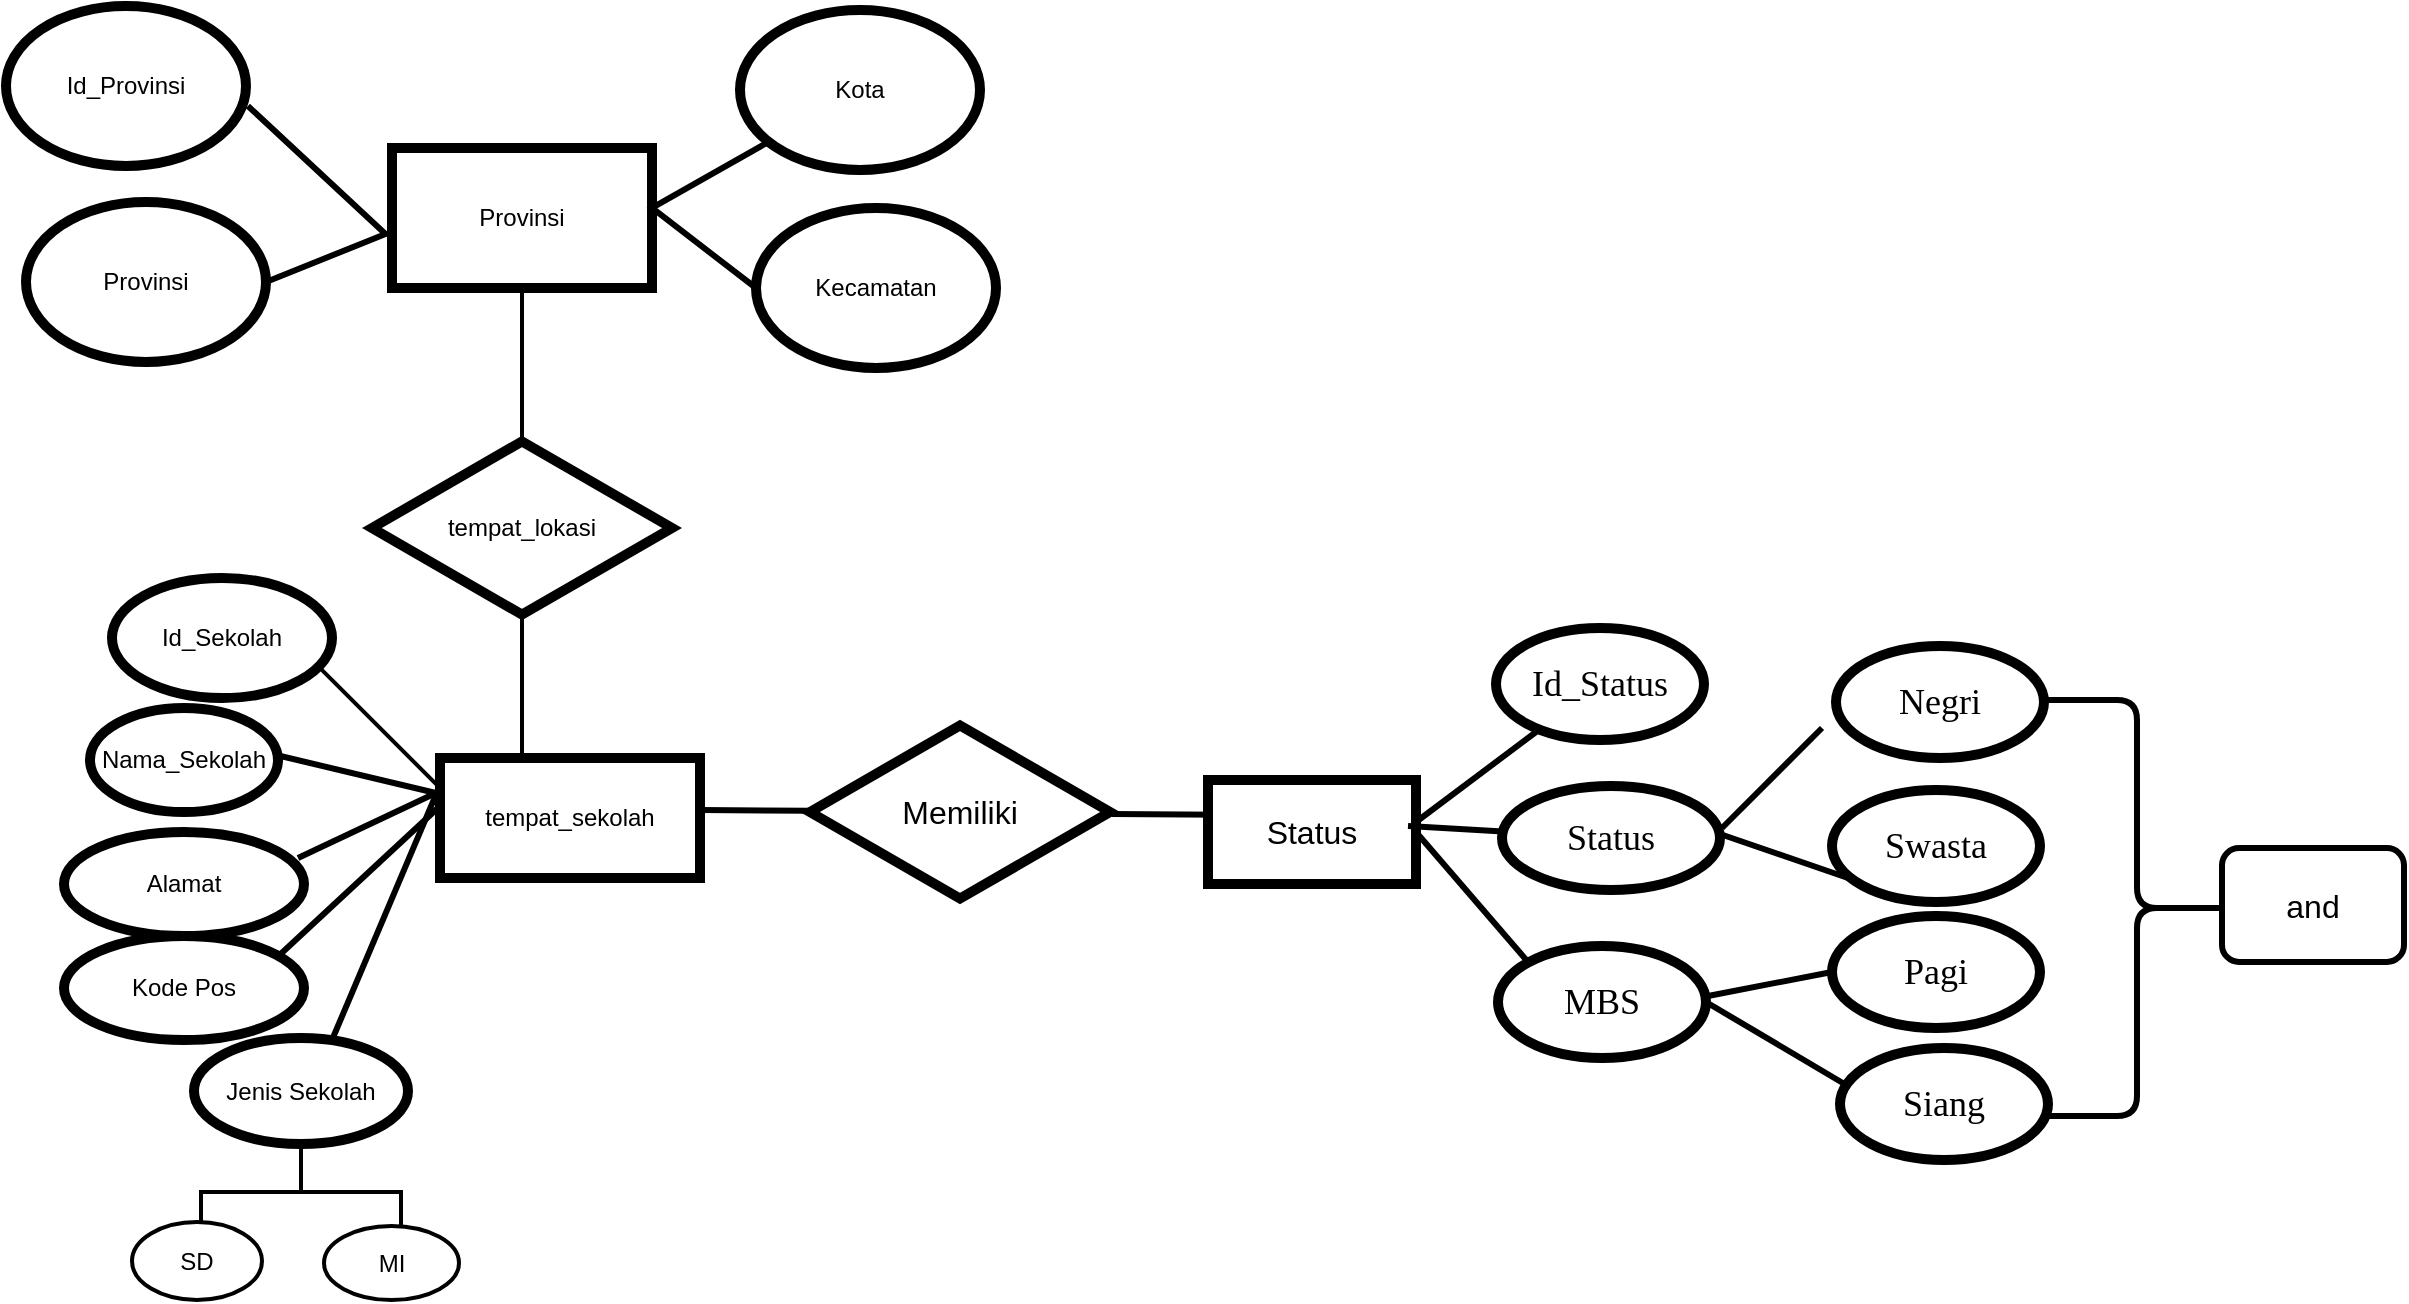 <mxfile version="20.5.1" type="github">
  <diagram id="jhSiki7e048jyaw0wfd_" name="Halaman-1">
    <mxGraphModel dx="1695" dy="450" grid="1" gridSize="13" guides="1" tooltips="1" connect="1" arrows="1" fold="1" page="1" pageScale="1" pageWidth="827" pageHeight="1169" math="0" shadow="0">
      <root>
        <mxCell id="0" />
        <mxCell id="1" parent="0" />
        <mxCell id="SpKTWfEn3x-crov-0-pk-5" value="Provinsi" style="rounded=0;whiteSpace=wrap;html=1;strokeColor=#000000;strokeWidth=5;" parent="1" vertex="1">
          <mxGeometry x="190" y="100" width="130" height="70" as="geometry" />
        </mxCell>
        <mxCell id="SpKTWfEn3x-crov-0-pk-9" value="Id_Provinsi" style="ellipse;whiteSpace=wrap;html=1;strokeColor=#000000;strokeWidth=5;" parent="1" vertex="1">
          <mxGeometry x="-3" y="29" width="120" height="80" as="geometry" />
        </mxCell>
        <mxCell id="SpKTWfEn3x-crov-0-pk-12" value="Provinsi" style="ellipse;whiteSpace=wrap;html=1;strokeColor=#000000;strokeWidth=5;" parent="1" vertex="1">
          <mxGeometry x="7" y="127" width="120" height="80" as="geometry" />
        </mxCell>
        <mxCell id="SpKTWfEn3x-crov-0-pk-14" value="Kota" style="ellipse;whiteSpace=wrap;html=1;strokeColor=#000000;strokeWidth=5;" parent="1" vertex="1">
          <mxGeometry x="364" y="31" width="120" height="80" as="geometry" />
        </mxCell>
        <mxCell id="SpKTWfEn3x-crov-0-pk-16" value="Kecamatan" style="ellipse;whiteSpace=wrap;html=1;strokeColor=#000000;strokeWidth=5;" parent="1" vertex="1">
          <mxGeometry x="372" y="130" width="120" height="80" as="geometry" />
        </mxCell>
        <mxCell id="SpKTWfEn3x-crov-0-pk-22" value="" style="edgeStyle=orthogonalEdgeStyle;rounded=0;orthogonalLoop=1;jettySize=auto;html=1;" parent="1" source="SpKTWfEn3x-crov-0-pk-17" target="SpKTWfEn3x-crov-0-pk-19" edge="1">
          <mxGeometry relative="1" as="geometry" />
        </mxCell>
        <mxCell id="SpKTWfEn3x-crov-0-pk-17" value="" style="line;strokeWidth=2;direction=south;html=1;strokeColor=#000000;" parent="1" vertex="1">
          <mxGeometry x="250" y="170" width="10" height="80" as="geometry" />
        </mxCell>
        <mxCell id="SpKTWfEn3x-crov-0-pk-18" value="tempat_lokasi" style="html=1;whiteSpace=wrap;aspect=fixed;shape=isoRectangle;strokeColor=#000000;strokeWidth=5;" parent="1" vertex="1">
          <mxGeometry x="180" y="245" width="150" height="90" as="geometry" />
        </mxCell>
        <mxCell id="SpKTWfEn3x-crov-0-pk-19" value="" style="line;strokeWidth=2;direction=south;html=1;strokeColor=#000000;" parent="1" vertex="1">
          <mxGeometry x="250" y="335" width="10" height="68" as="geometry" />
        </mxCell>
        <mxCell id="SpKTWfEn3x-crov-0-pk-21" value="tempat_sekolah" style="rounded=0;whiteSpace=wrap;html=1;strokeColor=#000000;strokeWidth=5;" parent="1" vertex="1">
          <mxGeometry x="214" y="405" width="130" height="60" as="geometry" />
        </mxCell>
        <mxCell id="SpKTWfEn3x-crov-0-pk-24" value="" style="line;strokeWidth=2;direction=south;html=1;strokeColor=#000000;rotation=-45;" parent="1" vertex="1">
          <mxGeometry x="176.75" y="342.75" width="10" height="90" as="geometry" />
        </mxCell>
        <mxCell id="SpKTWfEn3x-crov-0-pk-25" value="Id_Sekolah" style="ellipse;whiteSpace=wrap;html=1;strokeColor=#000000;strokeWidth=5;" parent="1" vertex="1">
          <mxGeometry x="50" y="315" width="110" height="60" as="geometry" />
        </mxCell>
        <mxCell id="SpKTWfEn3x-crov-0-pk-26" value="" style="endArrow=none;html=1;rounded=0;strokeWidth=3;" parent="1" edge="1">
          <mxGeometry width="50" height="50" relative="1" as="geometry">
            <mxPoint x="130" y="403" as="sourcePoint" />
            <mxPoint x="214" y="423" as="targetPoint" />
          </mxGeometry>
        </mxCell>
        <mxCell id="SpKTWfEn3x-crov-0-pk-28" value="Nama_Sekolah" style="ellipse;whiteSpace=wrap;html=1;strokeColor=#000000;strokeWidth=5;" parent="1" vertex="1">
          <mxGeometry x="39" y="380" width="94" height="52" as="geometry" />
        </mxCell>
        <mxCell id="SpKTWfEn3x-crov-0-pk-32" value="" style="endArrow=none;html=1;rounded=0;strokeWidth=3;" parent="1" edge="1">
          <mxGeometry width="50" height="50" relative="1" as="geometry">
            <mxPoint x="143" y="455" as="sourcePoint" />
            <mxPoint x="213" y="422" as="targetPoint" />
          </mxGeometry>
        </mxCell>
        <mxCell id="SpKTWfEn3x-crov-0-pk-34" value="Alamat" style="ellipse;whiteSpace=wrap;html=1;strokeColor=#000000;strokeWidth=5;" parent="1" vertex="1">
          <mxGeometry x="26" y="442" width="120" height="52" as="geometry" />
        </mxCell>
        <mxCell id="SpKTWfEn3x-crov-0-pk-35" value="" style="endArrow=none;html=1;rounded=0;strokeWidth=3;" parent="1" edge="1">
          <mxGeometry width="50" height="50" relative="1" as="geometry">
            <mxPoint x="130" y="507" as="sourcePoint" />
            <mxPoint x="214" y="429" as="targetPoint" />
          </mxGeometry>
        </mxCell>
        <mxCell id="SpKTWfEn3x-crov-0-pk-37" value="Kode Pos" style="ellipse;whiteSpace=wrap;html=1;strokeColor=#000000;strokeWidth=5;" parent="1" vertex="1">
          <mxGeometry x="26" y="494" width="120" height="52" as="geometry" />
        </mxCell>
        <mxCell id="SpKTWfEn3x-crov-0-pk-38" value="" style="endArrow=none;html=1;rounded=0;strokeWidth=3;entryX=1;entryY=0.5;entryDx=0;entryDy=0;entryPerimeter=0;" parent="1" target="SpKTWfEn3x-crov-0-pk-24" edge="1">
          <mxGeometry width="50" height="50" relative="1" as="geometry">
            <mxPoint x="160" y="546" as="sourcePoint" />
            <mxPoint x="210" y="429" as="targetPoint" />
          </mxGeometry>
        </mxCell>
        <mxCell id="SpKTWfEn3x-crov-0-pk-40" value="Jenis Sekolah" style="ellipse;whiteSpace=wrap;html=1;strokeColor=#000000;strokeWidth=5;" parent="1" vertex="1">
          <mxGeometry x="91" y="545" width="107" height="53" as="geometry" />
        </mxCell>
        <mxCell id="SpKTWfEn3x-crov-0-pk-41" value="" style="strokeWidth=2;html=1;shape=mxgraph.flowchart.annotation_2;align=left;labelPosition=right;pointerEvents=1;strokeColor=#000000;rotation=90;" parent="1" vertex="1">
          <mxGeometry x="119.5" y="572" width="50" height="100" as="geometry" />
        </mxCell>
        <mxCell id="SpKTWfEn3x-crov-0-pk-42" value="SD" style="strokeWidth=2;html=1;shape=mxgraph.flowchart.start_1;whiteSpace=wrap;strokeColor=#000000;" parent="1" vertex="1">
          <mxGeometry x="60" y="637" width="65" height="39" as="geometry" />
        </mxCell>
        <mxCell id="SpKTWfEn3x-crov-0-pk-43" value="MI" style="strokeWidth=2;html=1;shape=mxgraph.flowchart.start_1;whiteSpace=wrap;strokeColor=#000000;" parent="1" vertex="1">
          <mxGeometry x="156" y="639" width="67.5" height="37" as="geometry" />
        </mxCell>
        <mxCell id="SpKTWfEn3x-crov-0-pk-45" value="" style="endArrow=none;html=1;rounded=0;strokeWidth=3;" parent="1" target="SpKTWfEn3x-crov-0-pk-46" edge="1">
          <mxGeometry width="50" height="50" relative="1" as="geometry">
            <mxPoint x="344" y="431" as="sourcePoint" />
            <mxPoint x="403" y="431" as="targetPoint" />
          </mxGeometry>
        </mxCell>
        <mxCell id="SpKTWfEn3x-crov-0-pk-46" value="&lt;font size=&quot;3&quot;&gt;Memiliki&lt;/font&gt;" style="html=1;whiteSpace=wrap;aspect=fixed;shape=isoRectangle;strokeColor=#000000;strokeWidth=5;" parent="1" vertex="1">
          <mxGeometry x="399" y="387" width="150" height="90" as="geometry" />
        </mxCell>
        <mxCell id="SpKTWfEn3x-crov-0-pk-47" value="" style="endArrow=none;html=1;rounded=0;strokeWidth=3;" parent="1" edge="1">
          <mxGeometry width="50" height="50" relative="1" as="geometry">
            <mxPoint x="550" y="433" as="sourcePoint" />
            <mxPoint x="605" y="433.423" as="targetPoint" />
          </mxGeometry>
        </mxCell>
        <mxCell id="SpKTWfEn3x-crov-0-pk-50" value="&lt;font size=&quot;3&quot;&gt;Status&lt;/font&gt;" style="rounded=0;whiteSpace=wrap;html=1;strokeColor=#000000;strokeWidth=5;" parent="1" vertex="1">
          <mxGeometry x="598" y="416" width="104" height="52" as="geometry" />
        </mxCell>
        <mxCell id="SpKTWfEn3x-crov-0-pk-51" value="" style="endArrow=none;html=1;rounded=0;strokeWidth=3;fontFamily=Times New Roman;fontSize=18;fontColor=#000000;" parent="1" target="SpKTWfEn3x-crov-0-pk-52" edge="1">
          <mxGeometry width="50" height="50" relative="1" as="geometry">
            <mxPoint x="702" y="437" as="sourcePoint" />
            <mxPoint x="752" y="387" as="targetPoint" />
          </mxGeometry>
        </mxCell>
        <mxCell id="SpKTWfEn3x-crov-0-pk-52" value="Id_Status" style="ellipse;whiteSpace=wrap;html=1;strokeColor=#000000;strokeWidth=5;fontFamily=Times New Roman;fontSize=18;fontColor=#000000;" parent="1" vertex="1">
          <mxGeometry x="742" y="340" width="104" height="56" as="geometry" />
        </mxCell>
        <mxCell id="SpKTWfEn3x-crov-0-pk-53" value="" style="endArrow=none;html=1;rounded=0;strokeWidth=3;fontFamily=Times New Roman;fontSize=18;fontColor=#000000;exitX=1;exitY=0.5;exitDx=0;exitDy=0;" parent="1" target="SpKTWfEn3x-crov-0-pk-54" edge="1">
          <mxGeometry width="50" height="50" relative="1" as="geometry">
            <mxPoint x="698" y="439" as="sourcePoint" />
            <mxPoint x="750" y="426" as="targetPoint" />
          </mxGeometry>
        </mxCell>
        <mxCell id="SpKTWfEn3x-crov-0-pk-54" value="Status" style="ellipse;whiteSpace=wrap;html=1;strokeColor=#000000;strokeWidth=5;fontFamily=Times New Roman;fontSize=18;fontColor=#000000;" parent="1" vertex="1">
          <mxGeometry x="745" y="419" width="109" height="52" as="geometry" />
        </mxCell>
        <mxCell id="SpKTWfEn3x-crov-0-pk-55" value="" style="endArrow=none;html=1;rounded=0;strokeWidth=3;fontFamily=Times New Roman;fontSize=18;fontColor=#000000;entryX=0;entryY=0;entryDx=0;entryDy=0;" parent="1" target="SpKTWfEn3x-crov-0-pk-56" edge="1">
          <mxGeometry width="50" height="50" relative="1" as="geometry">
            <mxPoint x="702" y="442" as="sourcePoint" />
            <mxPoint x="728" y="494" as="targetPoint" />
          </mxGeometry>
        </mxCell>
        <mxCell id="SpKTWfEn3x-crov-0-pk-56" value="MBS" style="ellipse;whiteSpace=wrap;html=1;strokeColor=#000000;strokeWidth=5;fontFamily=Times New Roman;fontSize=18;fontColor=#000000;" parent="1" vertex="1">
          <mxGeometry x="743" y="499" width="104" height="56" as="geometry" />
        </mxCell>
        <mxCell id="SpKTWfEn3x-crov-0-pk-61" value="" style="endArrow=none;html=1;rounded=0;strokeWidth=3;fontFamily=Times New Roman;fontSize=18;fontColor=#000000;" parent="1" edge="1">
          <mxGeometry width="50" height="50" relative="1" as="geometry">
            <mxPoint x="855" y="440" as="sourcePoint" />
            <mxPoint x="905" y="390" as="targetPoint" />
          </mxGeometry>
        </mxCell>
        <mxCell id="SpKTWfEn3x-crov-0-pk-62" value="" style="endArrow=none;html=1;rounded=0;strokeWidth=3;fontFamily=Times New Roman;fontSize=18;fontColor=#000000;" parent="1" edge="1">
          <mxGeometry width="50" height="50" relative="1" as="geometry">
            <mxPoint x="854" y="443" as="sourcePoint" />
            <mxPoint x="918" y="465" as="targetPoint" />
          </mxGeometry>
        </mxCell>
        <mxCell id="SpKTWfEn3x-crov-0-pk-63" value="" style="endArrow=none;html=1;rounded=0;strokeWidth=3;fontFamily=Times New Roman;fontSize=18;fontColor=#000000;entryX=0;entryY=0.5;entryDx=0;entryDy=0;" parent="1" target="SpKTWfEn3x-crov-0-pk-67" edge="1">
          <mxGeometry width="50" height="50" relative="1" as="geometry">
            <mxPoint x="848" y="524" as="sourcePoint" />
            <mxPoint x="923" y="494" as="targetPoint" />
          </mxGeometry>
        </mxCell>
        <mxCell id="SpKTWfEn3x-crov-0-pk-64" value="" style="endArrow=none;html=1;rounded=0;strokeWidth=3;fontFamily=Times New Roman;fontSize=18;fontColor=#000000;" parent="1" edge="1">
          <mxGeometry width="50" height="50" relative="1" as="geometry">
            <mxPoint x="847" y="527" as="sourcePoint" />
            <mxPoint x="923" y="572" as="targetPoint" />
          </mxGeometry>
        </mxCell>
        <mxCell id="SpKTWfEn3x-crov-0-pk-65" value="Negri" style="ellipse;whiteSpace=wrap;html=1;strokeColor=#000000;strokeWidth=5;fontFamily=Times New Roman;fontSize=18;fontColor=#000000;" parent="1" vertex="1">
          <mxGeometry x="912" y="349" width="104" height="56" as="geometry" />
        </mxCell>
        <mxCell id="SpKTWfEn3x-crov-0-pk-66" value="Swasta" style="ellipse;whiteSpace=wrap;html=1;strokeColor=#000000;strokeWidth=5;fontFamily=Times New Roman;fontSize=18;fontColor=#000000;" parent="1" vertex="1">
          <mxGeometry x="910" y="421" width="104" height="56" as="geometry" />
        </mxCell>
        <mxCell id="SpKTWfEn3x-crov-0-pk-67" value="Pagi" style="ellipse;whiteSpace=wrap;html=1;strokeColor=#000000;strokeWidth=5;fontFamily=Times New Roman;fontSize=18;fontColor=#000000;" parent="1" vertex="1">
          <mxGeometry x="910" y="484" width="104" height="56" as="geometry" />
        </mxCell>
        <mxCell id="SpKTWfEn3x-crov-0-pk-68" value="Siang" style="ellipse;whiteSpace=wrap;html=1;strokeColor=#000000;strokeWidth=5;fontFamily=Times New Roman;fontSize=18;fontColor=#000000;" parent="1" vertex="1">
          <mxGeometry x="914" y="550" width="104" height="56" as="geometry" />
        </mxCell>
        <mxCell id="SpKTWfEn3x-crov-0-pk-73" value="" style="endArrow=none;html=1;rounded=0;strokeWidth=3;fontFamily=Times New Roman;fontSize=18;fontColor=#000000;exitX=1;exitY=0.5;exitDx=0;exitDy=0;entryX=1.008;entryY=0.625;entryDx=0;entryDy=0;entryPerimeter=0;" parent="1" source="SpKTWfEn3x-crov-0-pk-12" target="SpKTWfEn3x-crov-0-pk-9" edge="1">
          <mxGeometry width="50" height="50" relative="1" as="geometry">
            <mxPoint x="82.75" y="76" as="sourcePoint" />
            <mxPoint x="132.75" y="26" as="targetPoint" />
            <Array as="points">
              <mxPoint x="186.75" y="143" />
            </Array>
          </mxGeometry>
        </mxCell>
        <mxCell id="SpKTWfEn3x-crov-0-pk-75" value="" style="endArrow=none;html=1;rounded=0;strokeWidth=3;fontFamily=Times New Roman;fontSize=18;fontColor=#000000;exitX=0;exitY=0.5;exitDx=0;exitDy=0;" parent="1" source="SpKTWfEn3x-crov-0-pk-16" target="SpKTWfEn3x-crov-0-pk-14" edge="1">
          <mxGeometry width="50" height="50" relative="1" as="geometry">
            <mxPoint x="390" y="169" as="sourcePoint" />
            <mxPoint x="435" y="195" as="targetPoint" />
            <Array as="points">
              <mxPoint x="320" y="130" />
            </Array>
          </mxGeometry>
        </mxCell>
        <mxCell id="iIueZTLQ68IIl19hsOcR-1" value="" style="shape=curlyBracket;whiteSpace=wrap;html=1;rounded=1;flipH=1;strokeWidth=3;" vertex="1" parent="1">
          <mxGeometry x="1017" y="376" width="91" height="208" as="geometry" />
        </mxCell>
        <mxCell id="iIueZTLQ68IIl19hsOcR-3" value="&lt;font size=&quot;3&quot;&gt;and&lt;/font&gt;" style="rounded=1;whiteSpace=wrap;html=1;strokeWidth=3;" vertex="1" parent="1">
          <mxGeometry x="1105" y="450" width="91" height="57" as="geometry" />
        </mxCell>
      </root>
    </mxGraphModel>
  </diagram>
</mxfile>
